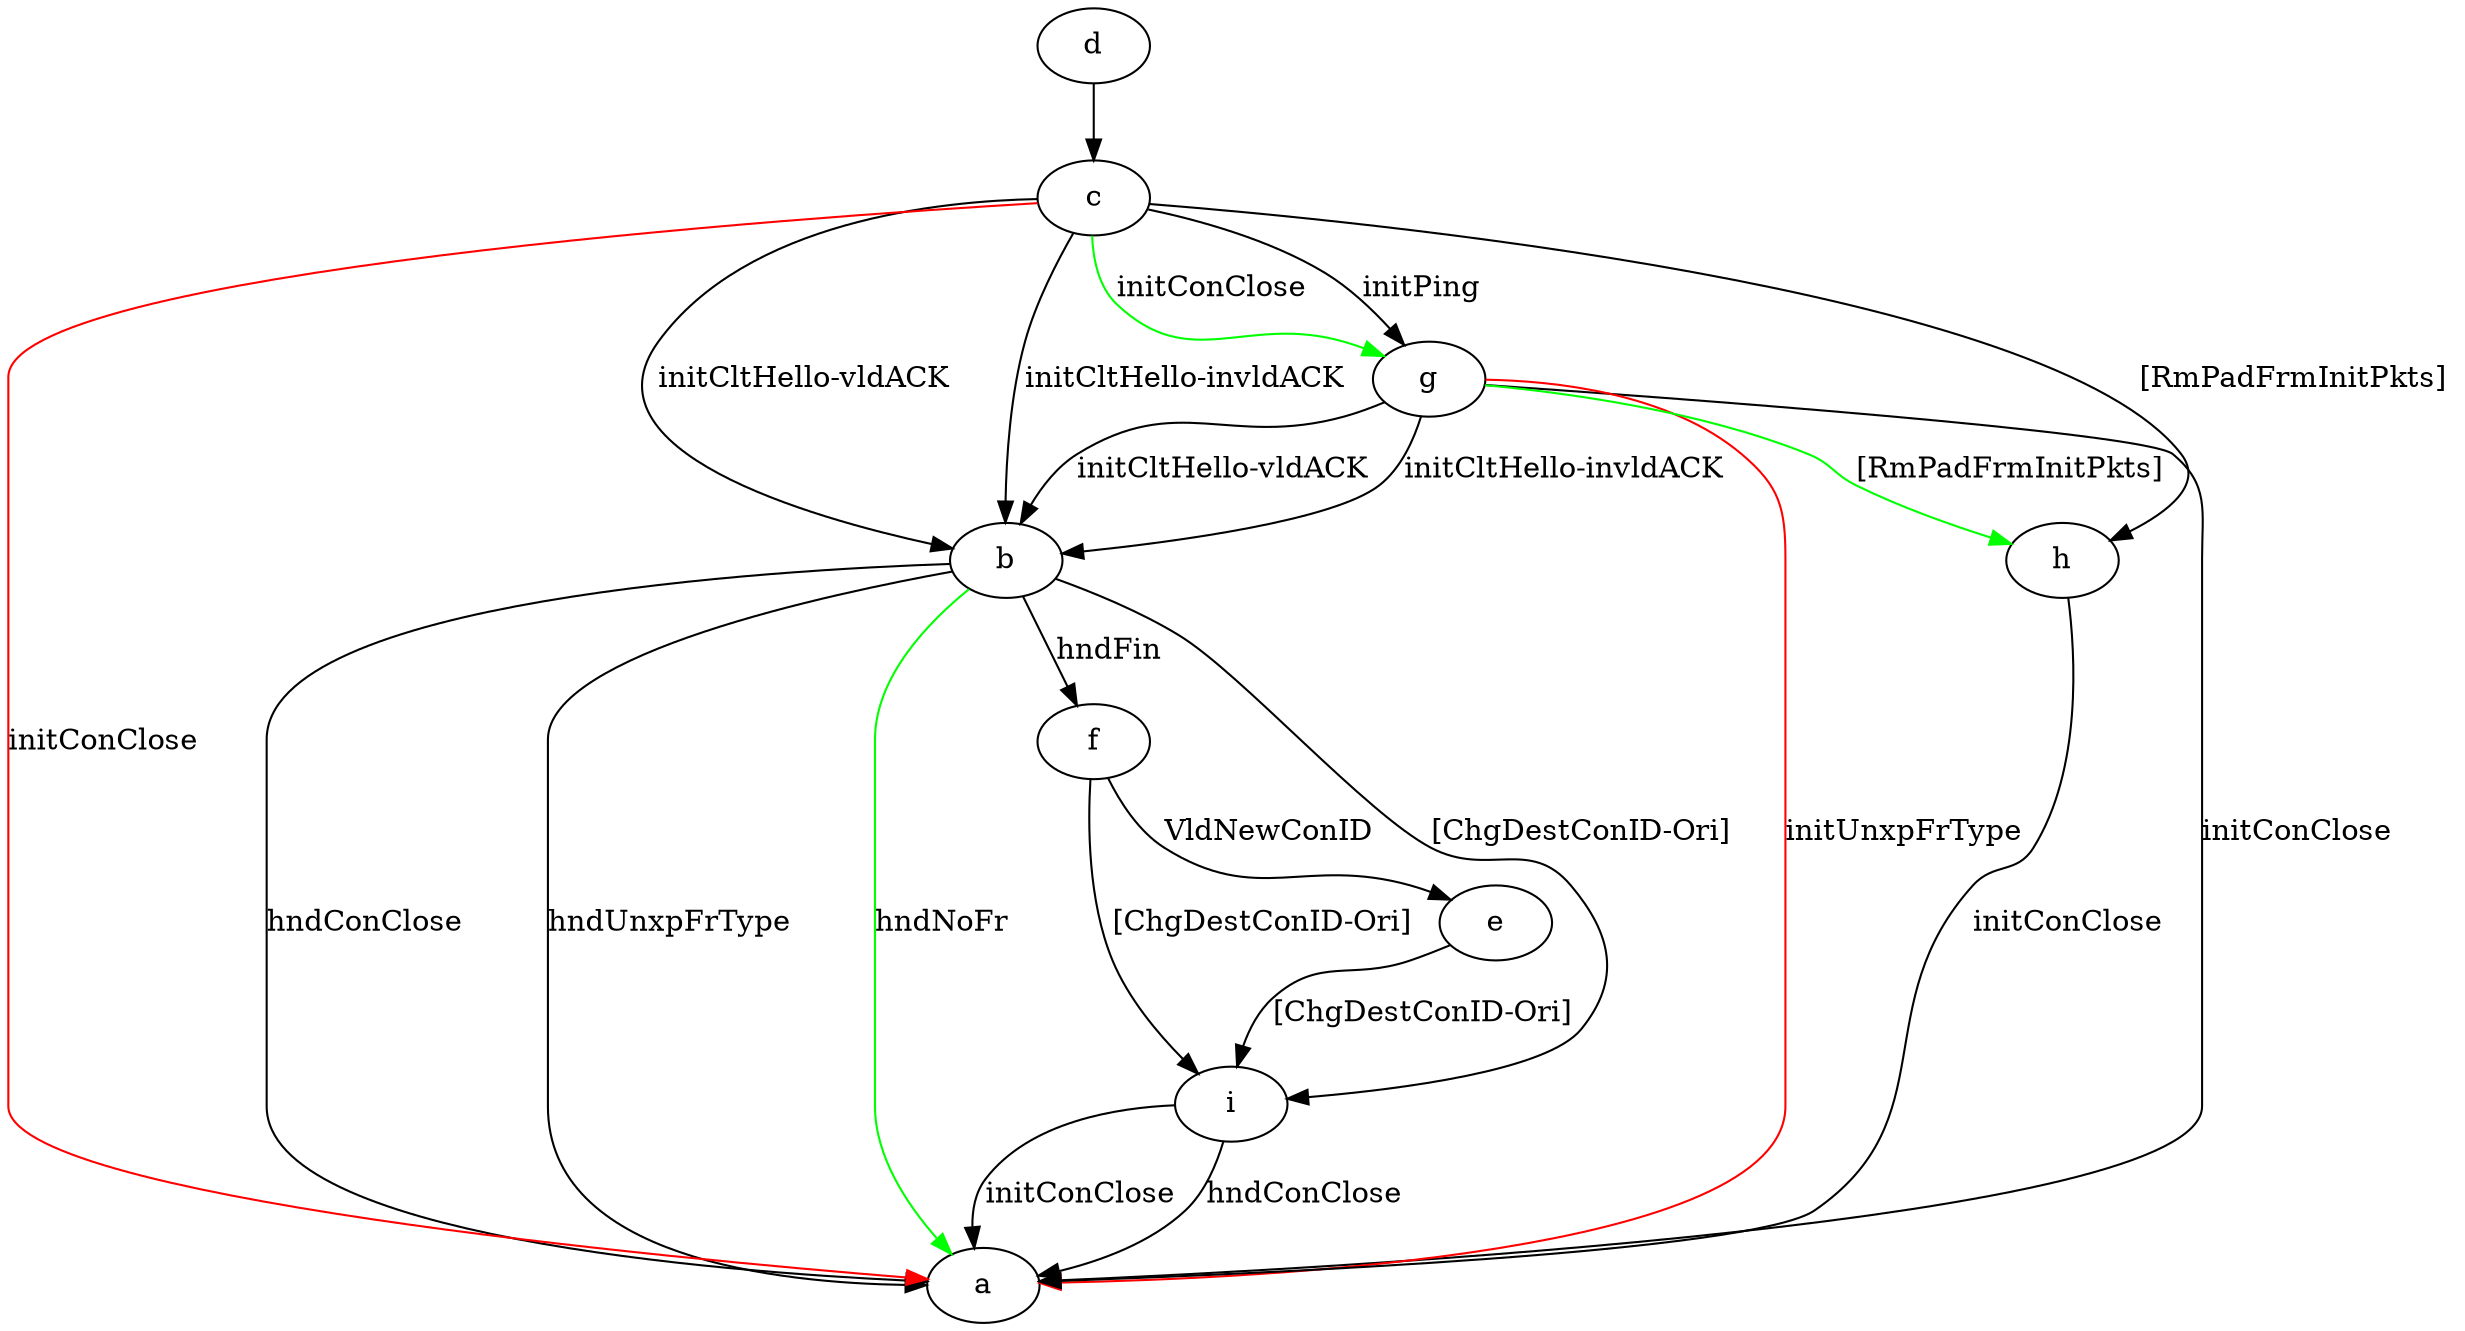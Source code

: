 digraph "" {
	b -> a	[key=0,
		label="hndConClose "];
	b -> a	[key=1,
		label="hndUnxpFrType "];
	b -> a	[key=2,
		color=green,
		label="hndNoFr "];
	b -> f	[key=0,
		label="hndFin "];
	b -> i	[key=0,
		label="[ChgDestConID-Ori] "];
	c -> a	[key=0,
		color=red,
		label="initConClose "];
	c -> b	[key=0,
		label="initCltHello-vldACK "];
	c -> b	[key=1,
		label="initCltHello-invldACK "];
	c -> g	[key=0,
		label="initPing "];
	c -> g	[key=1,
		color=green,
		label="initConClose "];
	c -> h	[key=0,
		label="[RmPadFrmInitPkts] "];
	d -> c	[key=0];
	e -> i	[key=0,
		label="[ChgDestConID-Ori] "];
	f -> e	[key=0,
		label="VldNewConID "];
	f -> i	[key=0,
		label="[ChgDestConID-Ori] "];
	g -> a	[key=0,
		label="initConClose "];
	g -> a	[key=1,
		color=red,
		label="initUnxpFrType "];
	g -> b	[key=0,
		label="initCltHello-vldACK "];
	g -> b	[key=1,
		label="initCltHello-invldACK "];
	g -> h	[key=0,
		color=green,
		label="[RmPadFrmInitPkts] "];
	h -> a	[key=0,
		label="initConClose "];
	i -> a	[key=0,
		label="initConClose "];
	i -> a	[key=1,
		label="hndConClose "];
}
